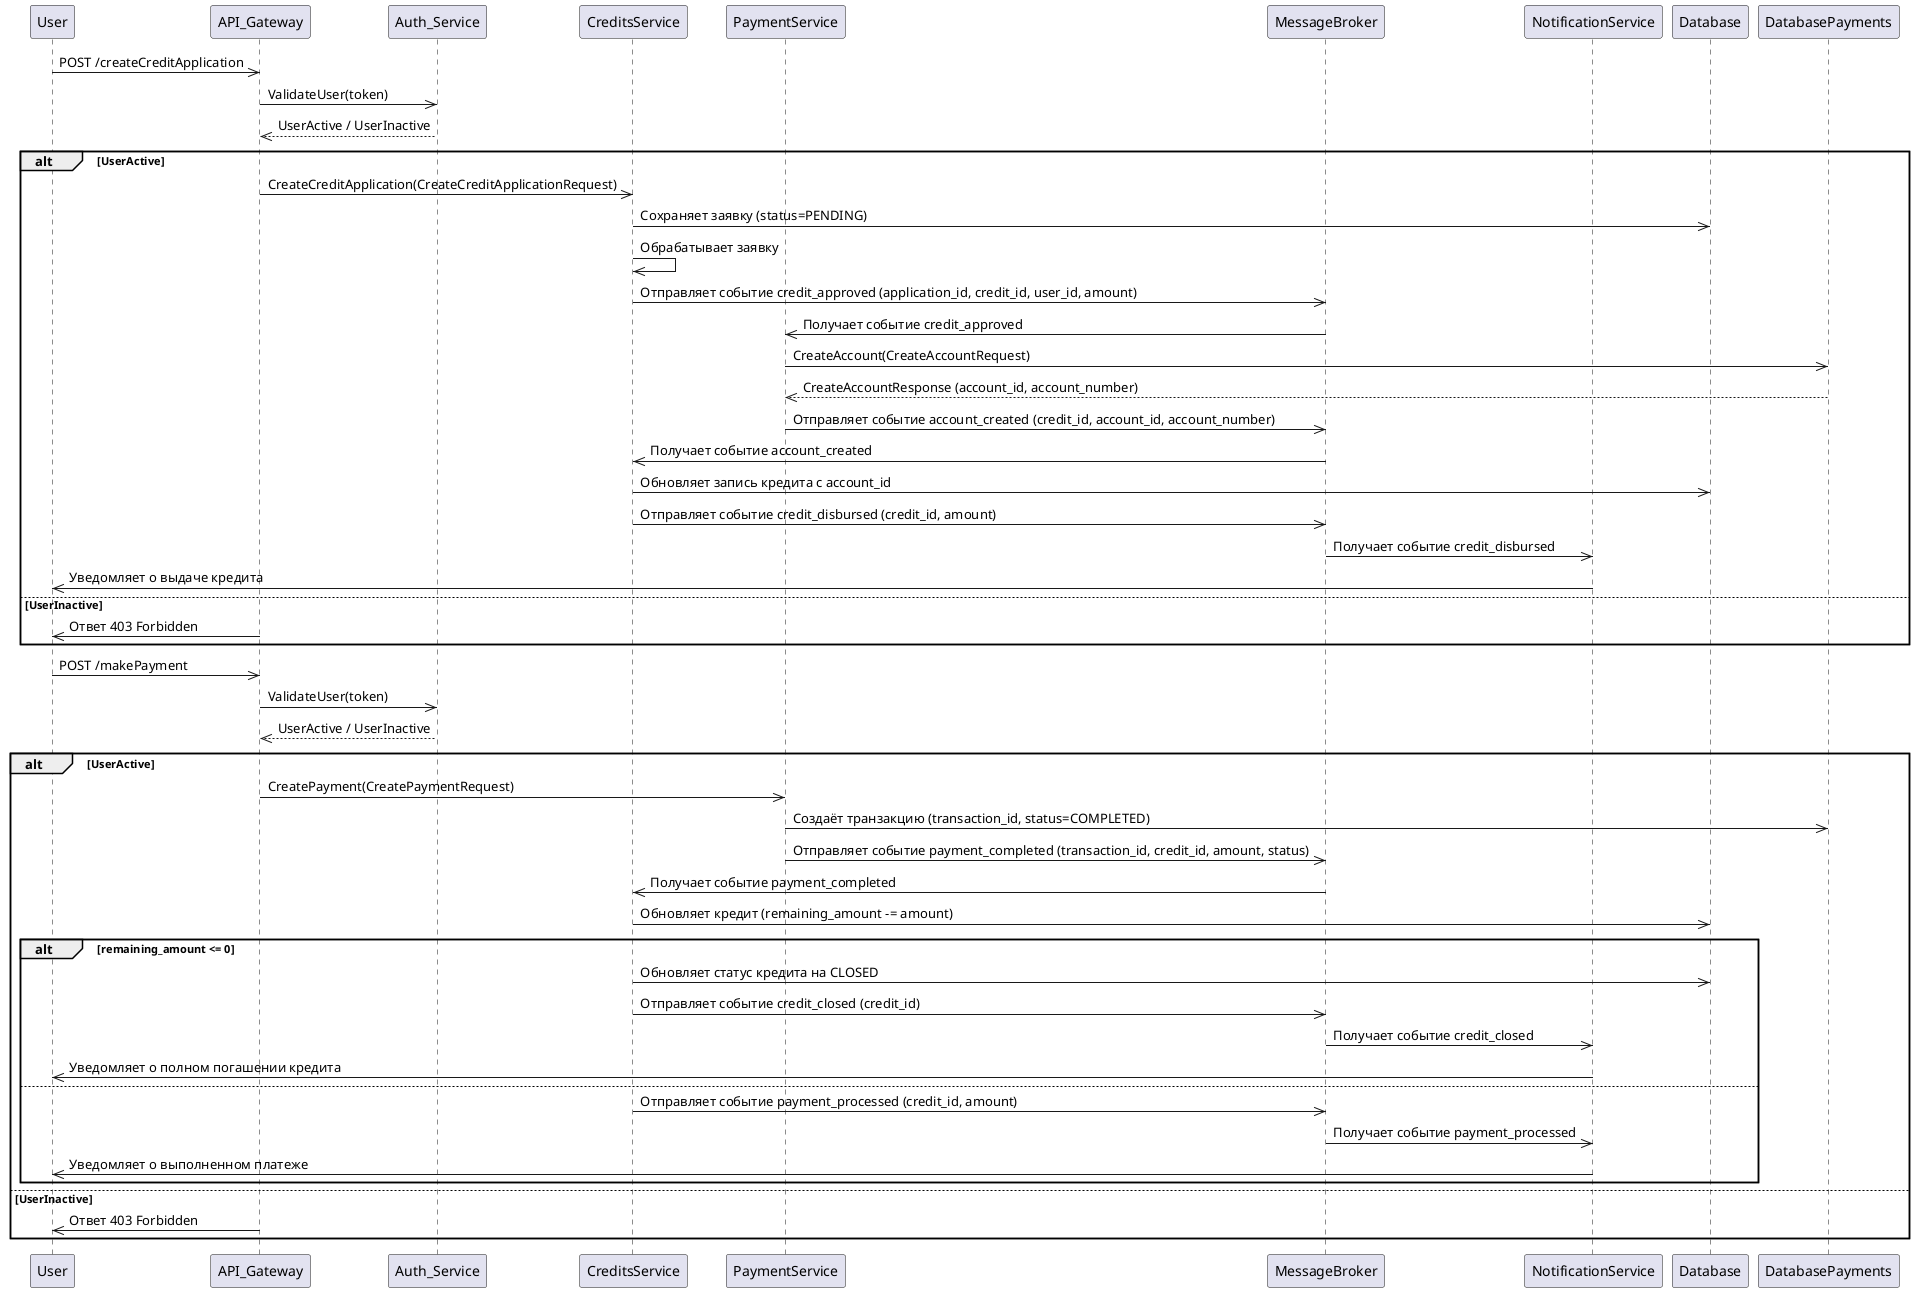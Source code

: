 @startuml
participant User
participant API_Gateway
participant Auth_Service
participant CreditsService
participant PaymentService
participant MessageBroker
participant NotificationService
participant Database

User->>API_Gateway: POST /createCreditApplication
API_Gateway->>Auth_Service: ValidateUser(token)
Auth_Service-->>API_Gateway: UserActive / UserInactive
alt UserActive
    API_Gateway->>CreditsService: CreateCreditApplication(CreateCreditApplicationRequest)
    CreditsService->>Database: Сохраняет заявку (status=PENDING)
    CreditsService->>CreditsService: Обрабатывает заявку
    CreditsService->>MessageBroker: Отправляет событие credit_approved (application_id, credit_id, user_id, amount)
    MessageBroker->>PaymentService: Получает событие credit_approved
    PaymentService->>DatabasePayments: CreateAccount(CreateAccountRequest)
    DatabasePayments-->>PaymentService: CreateAccountResponse (account_id, account_number)
    PaymentService->>MessageBroker: Отправляет событие account_created (credit_id, account_id, account_number)
    MessageBroker->>CreditsService: Получает событие account_created
    CreditsService->>Database: Обновляет запись кредита с account_id
    CreditsService->>MessageBroker: Отправляет событие credit_disbursed (credit_id, amount)
    MessageBroker->>NotificationService: Получает событие credit_disbursed
    NotificationService->>User: Уведомляет о выдаче кредита
else UserInactive
    API_Gateway->>User: Ответ 403 Forbidden
end

User->>API_Gateway: POST /makePayment
API_Gateway->>Auth_Service: ValidateUser(token)
Auth_Service-->>API_Gateway: UserActive / UserInactive
alt UserActive
    API_Gateway->>PaymentService: CreatePayment(CreatePaymentRequest)
    PaymentService->>DatabasePayments: Создаёт транзакцию (transaction_id, status=COMPLETED)
    PaymentService->>MessageBroker: Отправляет событие payment_completed (transaction_id, credit_id, amount, status)
    MessageBroker->>CreditsService: Получает событие payment_completed
    CreditsService->>Database: Обновляет кредит (remaining_amount -= amount)
    alt remaining_amount <= 0
        CreditsService->>Database: Обновляет статус кредита на CLOSED
        CreditsService->>MessageBroker: Отправляет событие credit_closed (credit_id)
        MessageBroker->>NotificationService: Получает событие credit_closed
        NotificationService->>User: Уведомляет о полном погашении кредита
    else
        CreditsService->>MessageBroker: Отправляет событие payment_processed (credit_id, amount)
        MessageBroker->>NotificationService: Получает событие payment_processed
        NotificationService->>User: Уведомляет о выполненном платеже
    end
else UserInactive
    API_Gateway->>User: Ответ 403 Forbidden
end

@enduml